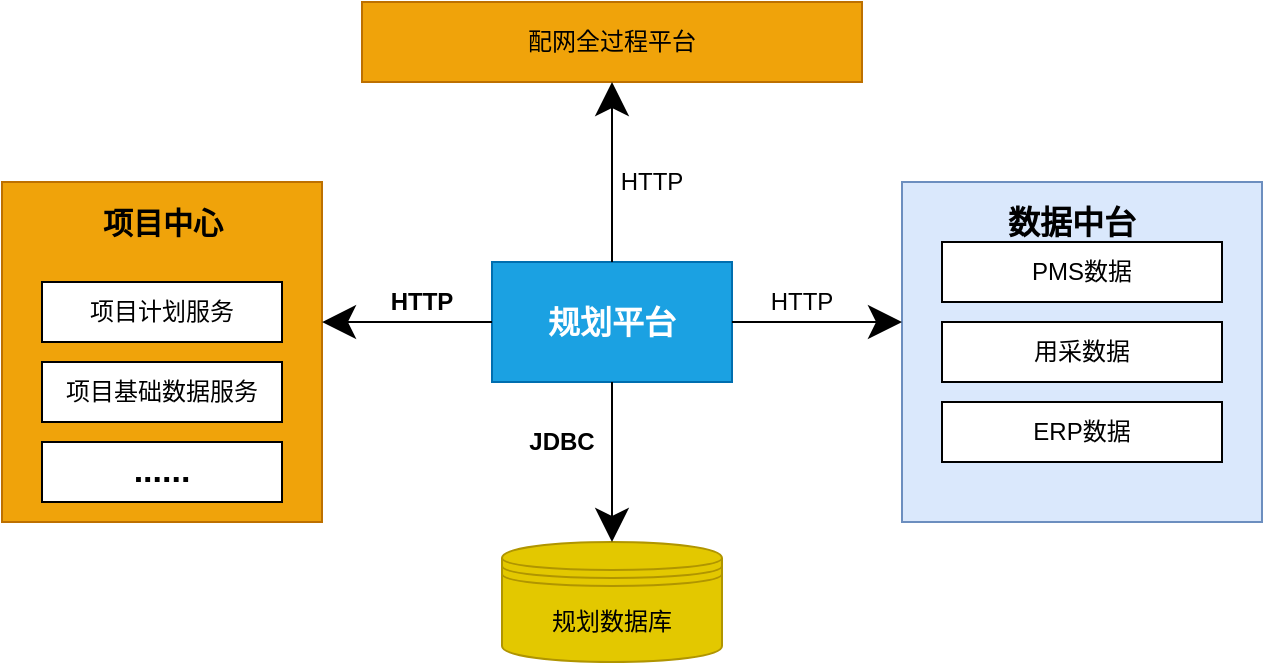 <mxfile version="15.3.3" type="github">
  <diagram id="Xk_f9FQ-fdxpMRcpn_Gj" name="Page-1">
    <mxGraphModel dx="1102" dy="533" grid="1" gridSize="10" guides="1" tooltips="1" connect="1" arrows="1" fold="1" page="1" pageScale="1" pageWidth="827" pageHeight="1169" math="0" shadow="0">
      <root>
        <mxCell id="0" />
        <mxCell id="1" parent="0" />
        <mxCell id="PSqSuOR-0Q2vENF5BvZt-1" value="配网全过程平台" style="rounded=0;whiteSpace=wrap;html=1;hachureGap=4;pointerEvents=0;fillColor=#f0a30a;strokeColor=#BD7000;fontColor=#000000;" vertex="1" parent="1">
          <mxGeometry x="280" y="50" width="250" height="40" as="geometry" />
        </mxCell>
        <mxCell id="PSqSuOR-0Q2vENF5BvZt-2" value="" style="rounded=0;whiteSpace=wrap;html=1;hachureGap=4;pointerEvents=0;fillColor=#f0a30a;strokeColor=#BD7000;fontColor=#000000;" vertex="1" parent="1">
          <mxGeometry x="100" y="140" width="160" height="170" as="geometry" />
        </mxCell>
        <mxCell id="PSqSuOR-0Q2vENF5BvZt-3" value="" style="rounded=0;whiteSpace=wrap;html=1;hachureGap=4;pointerEvents=0;fillColor=#dae8fc;strokeColor=#6c8ebf;" vertex="1" parent="1">
          <mxGeometry x="550" y="140" width="180" height="170" as="geometry" />
        </mxCell>
        <mxCell id="PSqSuOR-0Q2vENF5BvZt-4" value="规划数据库" style="shape=datastore;whiteSpace=wrap;html=1;hachureGap=4;pointerEvents=0;fillColor=#e3c800;strokeColor=#B09500;fontColor=#000000;" vertex="1" parent="1">
          <mxGeometry x="350" y="320" width="110" height="60" as="geometry" />
        </mxCell>
        <mxCell id="PSqSuOR-0Q2vENF5BvZt-5" value="&lt;b&gt;&lt;font style=&quot;font-size: 15px&quot;&gt;项目中心&lt;/font&gt;&lt;/b&gt;" style="text;html=1;strokeColor=none;fillColor=none;align=center;verticalAlign=middle;whiteSpace=wrap;rounded=0;hachureGap=4;pointerEvents=0;" vertex="1" parent="1">
          <mxGeometry x="147.5" y="150" width="65" height="20" as="geometry" />
        </mxCell>
        <mxCell id="PSqSuOR-0Q2vENF5BvZt-7" value="&lt;font style=&quot;font-size: 16px&quot;&gt;&lt;b&gt;数据中台&lt;/b&gt;&lt;/font&gt;" style="text;html=1;strokeColor=none;fillColor=none;align=center;verticalAlign=middle;whiteSpace=wrap;rounded=0;hachureGap=4;pointerEvents=0;" vertex="1" parent="1">
          <mxGeometry x="590" y="150" width="90" height="20" as="geometry" />
        </mxCell>
        <mxCell id="PSqSuOR-0Q2vENF5BvZt-8" value="&lt;b&gt;&lt;font style=&quot;font-size: 16px&quot;&gt;规划平台&lt;/font&gt;&lt;/b&gt;" style="rounded=0;whiteSpace=wrap;html=1;hachureGap=4;pointerEvents=0;fillColor=#1ba1e2;strokeColor=#006EAF;fontColor=#ffffff;" vertex="1" parent="1">
          <mxGeometry x="345" y="180" width="120" height="60" as="geometry" />
        </mxCell>
        <mxCell id="PSqSuOR-0Q2vENF5BvZt-9" value="项目计划服务" style="rounded=0;whiteSpace=wrap;html=1;hachureGap=4;pointerEvents=0;" vertex="1" parent="1">
          <mxGeometry x="120" y="190" width="120" height="30" as="geometry" />
        </mxCell>
        <mxCell id="PSqSuOR-0Q2vENF5BvZt-10" value="项目基础数据服务" style="rounded=0;whiteSpace=wrap;html=1;hachureGap=4;pointerEvents=0;" vertex="1" parent="1">
          <mxGeometry x="120" y="230" width="120" height="30" as="geometry" />
        </mxCell>
        <mxCell id="PSqSuOR-0Q2vENF5BvZt-11" value="&lt;b&gt;&lt;font style=&quot;font-size: 17px&quot;&gt;......&lt;/font&gt;&lt;/b&gt;" style="rounded=0;whiteSpace=wrap;html=1;hachureGap=4;pointerEvents=0;verticalAlign=middle;" vertex="1" parent="1">
          <mxGeometry x="120" y="270" width="120" height="30" as="geometry" />
        </mxCell>
        <mxCell id="PSqSuOR-0Q2vENF5BvZt-12" value="PMS数据" style="rounded=0;whiteSpace=wrap;html=1;hachureGap=4;pointerEvents=0;" vertex="1" parent="1">
          <mxGeometry x="570" y="170" width="140" height="30" as="geometry" />
        </mxCell>
        <mxCell id="PSqSuOR-0Q2vENF5BvZt-13" value="用采数据" style="rounded=0;whiteSpace=wrap;html=1;hachureGap=4;pointerEvents=0;" vertex="1" parent="1">
          <mxGeometry x="570" y="210" width="140" height="30" as="geometry" />
        </mxCell>
        <mxCell id="PSqSuOR-0Q2vENF5BvZt-14" value="ERP数据" style="rounded=0;whiteSpace=wrap;html=1;hachureGap=4;pointerEvents=0;" vertex="1" parent="1">
          <mxGeometry x="570" y="250" width="140" height="30" as="geometry" />
        </mxCell>
        <mxCell id="PSqSuOR-0Q2vENF5BvZt-16" value="&lt;b&gt;JDBC&lt;/b&gt;" style="text;html=1;strokeColor=none;fillColor=none;align=center;verticalAlign=middle;whiteSpace=wrap;rounded=0;hachureGap=4;pointerEvents=0;" vertex="1" parent="1">
          <mxGeometry x="360" y="260" width="40" height="20" as="geometry" />
        </mxCell>
        <mxCell id="PSqSuOR-0Q2vENF5BvZt-17" value="" style="endArrow=classic;html=1;startSize=14;endSize=14;sourcePerimeterSpacing=8;targetPerimeterSpacing=8;exitX=0.5;exitY=1;exitDx=0;exitDy=0;entryX=0.5;entryY=0;entryDx=0;entryDy=0;" edge="1" parent="1" source="PSqSuOR-0Q2vENF5BvZt-8" target="PSqSuOR-0Q2vENF5BvZt-4">
          <mxGeometry width="50" height="50" relative="1" as="geometry">
            <mxPoint x="390" y="300" as="sourcePoint" />
            <mxPoint x="440" y="250" as="targetPoint" />
          </mxGeometry>
        </mxCell>
        <mxCell id="PSqSuOR-0Q2vENF5BvZt-18" value="" style="endArrow=classic;html=1;startSize=14;endSize=14;sourcePerimeterSpacing=8;targetPerimeterSpacing=8;entryX=1;entryY=0.412;entryDx=0;entryDy=0;entryPerimeter=0;exitX=0;exitY=0.5;exitDx=0;exitDy=0;" edge="1" parent="1" source="PSqSuOR-0Q2vENF5BvZt-8" target="PSqSuOR-0Q2vENF5BvZt-2">
          <mxGeometry width="50" height="50" relative="1" as="geometry">
            <mxPoint x="340" y="211" as="sourcePoint" />
            <mxPoint x="440" y="250" as="targetPoint" />
          </mxGeometry>
        </mxCell>
        <mxCell id="PSqSuOR-0Q2vENF5BvZt-19" value="&lt;b&gt;HTTP&lt;/b&gt;" style="text;html=1;strokeColor=none;fillColor=none;align=center;verticalAlign=middle;whiteSpace=wrap;rounded=0;hachureGap=4;pointerEvents=0;" vertex="1" parent="1">
          <mxGeometry x="290" y="190" width="40" height="20" as="geometry" />
        </mxCell>
        <mxCell id="PSqSuOR-0Q2vENF5BvZt-20" value="" style="endArrow=classic;html=1;startSize=14;endSize=14;sourcePerimeterSpacing=8;targetPerimeterSpacing=8;exitX=1;exitY=0.5;exitDx=0;exitDy=0;" edge="1" parent="1" source="PSqSuOR-0Q2vENF5BvZt-8">
          <mxGeometry width="50" height="50" relative="1" as="geometry">
            <mxPoint x="470" y="210" as="sourcePoint" />
            <mxPoint x="550" y="210" as="targetPoint" />
          </mxGeometry>
        </mxCell>
        <mxCell id="PSqSuOR-0Q2vENF5BvZt-21" value="HTTP" style="text;html=1;strokeColor=none;fillColor=none;align=center;verticalAlign=middle;whiteSpace=wrap;rounded=0;hachureGap=4;pointerEvents=0;" vertex="1" parent="1">
          <mxGeometry x="480" y="190" width="40" height="20" as="geometry" />
        </mxCell>
        <mxCell id="PSqSuOR-0Q2vENF5BvZt-22" value="" style="endArrow=classic;html=1;startSize=14;endSize=14;sourcePerimeterSpacing=8;targetPerimeterSpacing=8;exitX=0.5;exitY=0;exitDx=0;exitDy=0;entryX=0.5;entryY=1;entryDx=0;entryDy=0;" edge="1" parent="1" source="PSqSuOR-0Q2vENF5BvZt-8" target="PSqSuOR-0Q2vENF5BvZt-1">
          <mxGeometry width="50" height="50" relative="1" as="geometry">
            <mxPoint x="400" y="180" as="sourcePoint" />
            <mxPoint x="400" y="90" as="targetPoint" />
          </mxGeometry>
        </mxCell>
        <mxCell id="PSqSuOR-0Q2vENF5BvZt-23" value="HTTP" style="text;html=1;strokeColor=none;fillColor=none;align=center;verticalAlign=middle;whiteSpace=wrap;rounded=0;hachureGap=4;pointerEvents=0;" vertex="1" parent="1">
          <mxGeometry x="400" y="130" width="50" height="20" as="geometry" />
        </mxCell>
      </root>
    </mxGraphModel>
  </diagram>
</mxfile>
